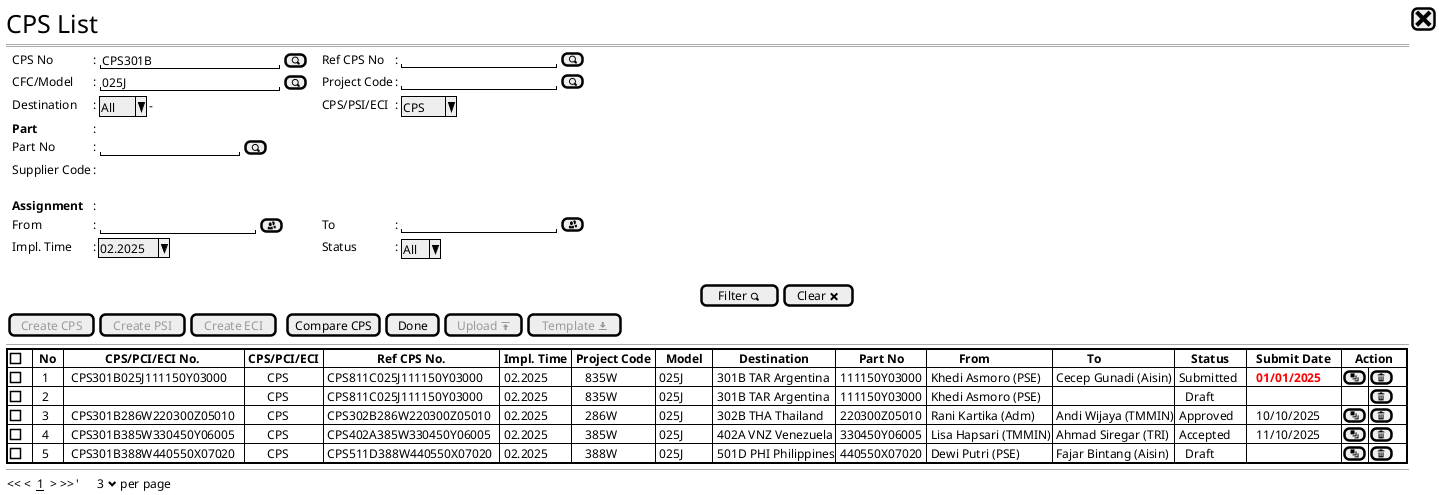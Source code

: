 /'
Sample search result
'/
@startsalt
{
  <size:25>CPS List |[<size:25><&x>]|*
  ==
  {
    .|CPS No              |: {|"CPS301B               "|[<&magnifying-glass>] |}.|.|Ref CPS No          |: |"                   "|[<&magnifying-glass>]|*
    .|CFC/Model           |: {|" 025J                 "|[<&magnifying-glass>] |}.|.|Project Code        |: |"                   "|[<&magnifying-glass>]|*
    .|Destination         |: {|^All ^|  -  |}                .|.|CPS/PSI/ECI         |: {|^ CPS ^             |}*
    .|<b>Part          |: |*
    .|   Part No             |: {|"                 "|[<&magnifying-glass>]|}*
    .|   Supplier Code       |: {|                  |}*    
    .
    .|<b>Assignment          |: |*
    .|   From                |: {|"                   "|[<&people>]           |}.|.|To                  |: |"                   "|[<&people>]|*    
    .|   Impl. Time          |: |^02.2025^     |.|.|Status        |: {| ^All^ |}*    
  }
  .
  {|                                                                                                                                                                                                                             |[Filter <&magnifying-glass>]|[Clear <&x>]|}
    {[<color:#9a9a9a>Create CPS] | [<color:#9a9a9a>Create PSI]|[<color:#9a9a9a>Create ECI]|.|[Compare CPS]|[ Done ]           |                        [<color:#9a9a9a>Upload <&data-transfer-upload>]| [<color:#9a9a9a>Template <&data-transfer-download>]|} *
    --
    {+
      {#
        '|<b> CPS No. |<b> Ref CPS No. |<b>DPI No|<b> Issued Date|<b>Effective Date|<b> CFC/Pjt   |<b> Model  |<b> # Parts        |<b> From               |<b> To                 |<b> Status       |<b>  Action   |*|*|*
      | []  |  <b>No  |             <b>CPS/PCI/ECI No.              | <b>CPS/PCI/ECI |                 <b>Ref CPS No.                 | <b>Impl. Time | <b>Project Code |   <b>Model   |        <b>Destination        |      <b> Part No      |          <b>From          |           <b>To           |     <b>Status     |   <b>Submit Date           |    <b>Action         |*
      | []  |   1     |  CPS301B025J111150Y03000                    |       CPS      | CPS811C025J111150Y03000                        | 02.2025       |    835W         |   025J       | 301B TAR Argentina           | 111150Y03000          | Khedi Asmoro (PSE)        | Cecep Gunadi (Aisin)      |     Submitted     |   <color:red><b>01/01/2025 |[<&layers>]|[<&trash>]|*
      | []  |   2     |.                                            |       CPS      | CPS811C025J111150Y03000                        | 02.2025       |    835W         |   025J       | 301B TAR Argentina           | 111150Y03000          | Khedi Asmoro (PSE)        |                           |       Draft       |.                           |.             |[<&trash>]|*
      | []  |   3     |  CPS301B286W220300Z05010                    |       CPS      | CPS302B286W220300Z05010                        | 02.2025       |    286W         |   025J       | 302B THA Thailand            | 220300Z05010          | Rani Kartika (Adm)        | Andi Wijaya (TMMIN)       |     Approved      |   10/10/2025               |[<&layers>]   |[<&trash>]|*
      | []  |   4     |  CPS301B385W330450Y06005                    |       CPS      | CPS402A385W330450Y06005                        | 02.2025       |    385W         |   025J       | 402A VNZ Venezuela           | 330450Y06005          | Lisa Hapsari (TMMIN)      | Ahmad Siregar (TRI)       |     Accepted      |   11/10/2025               |[<&layers>]   |[<&trash>]|*
      | []  |   5     |  CPS301B388W440550X07020                    |       CPS      | CPS511D388W440550X07020                        | 02.2025       |    388W         |   025J       | 501D PHI Philippines         | 440550X07020          | Dewi Putri (PSE)          | Fajar Bintang (Aisin)     |       Draft       |.                           |[<&layers>]   |[<&trash>]|*
      }
   }
  --
  {
  << <  __1__  > >>  |'      3 <&chevron-bottom> per page |*
  }  
}
@endsalt
